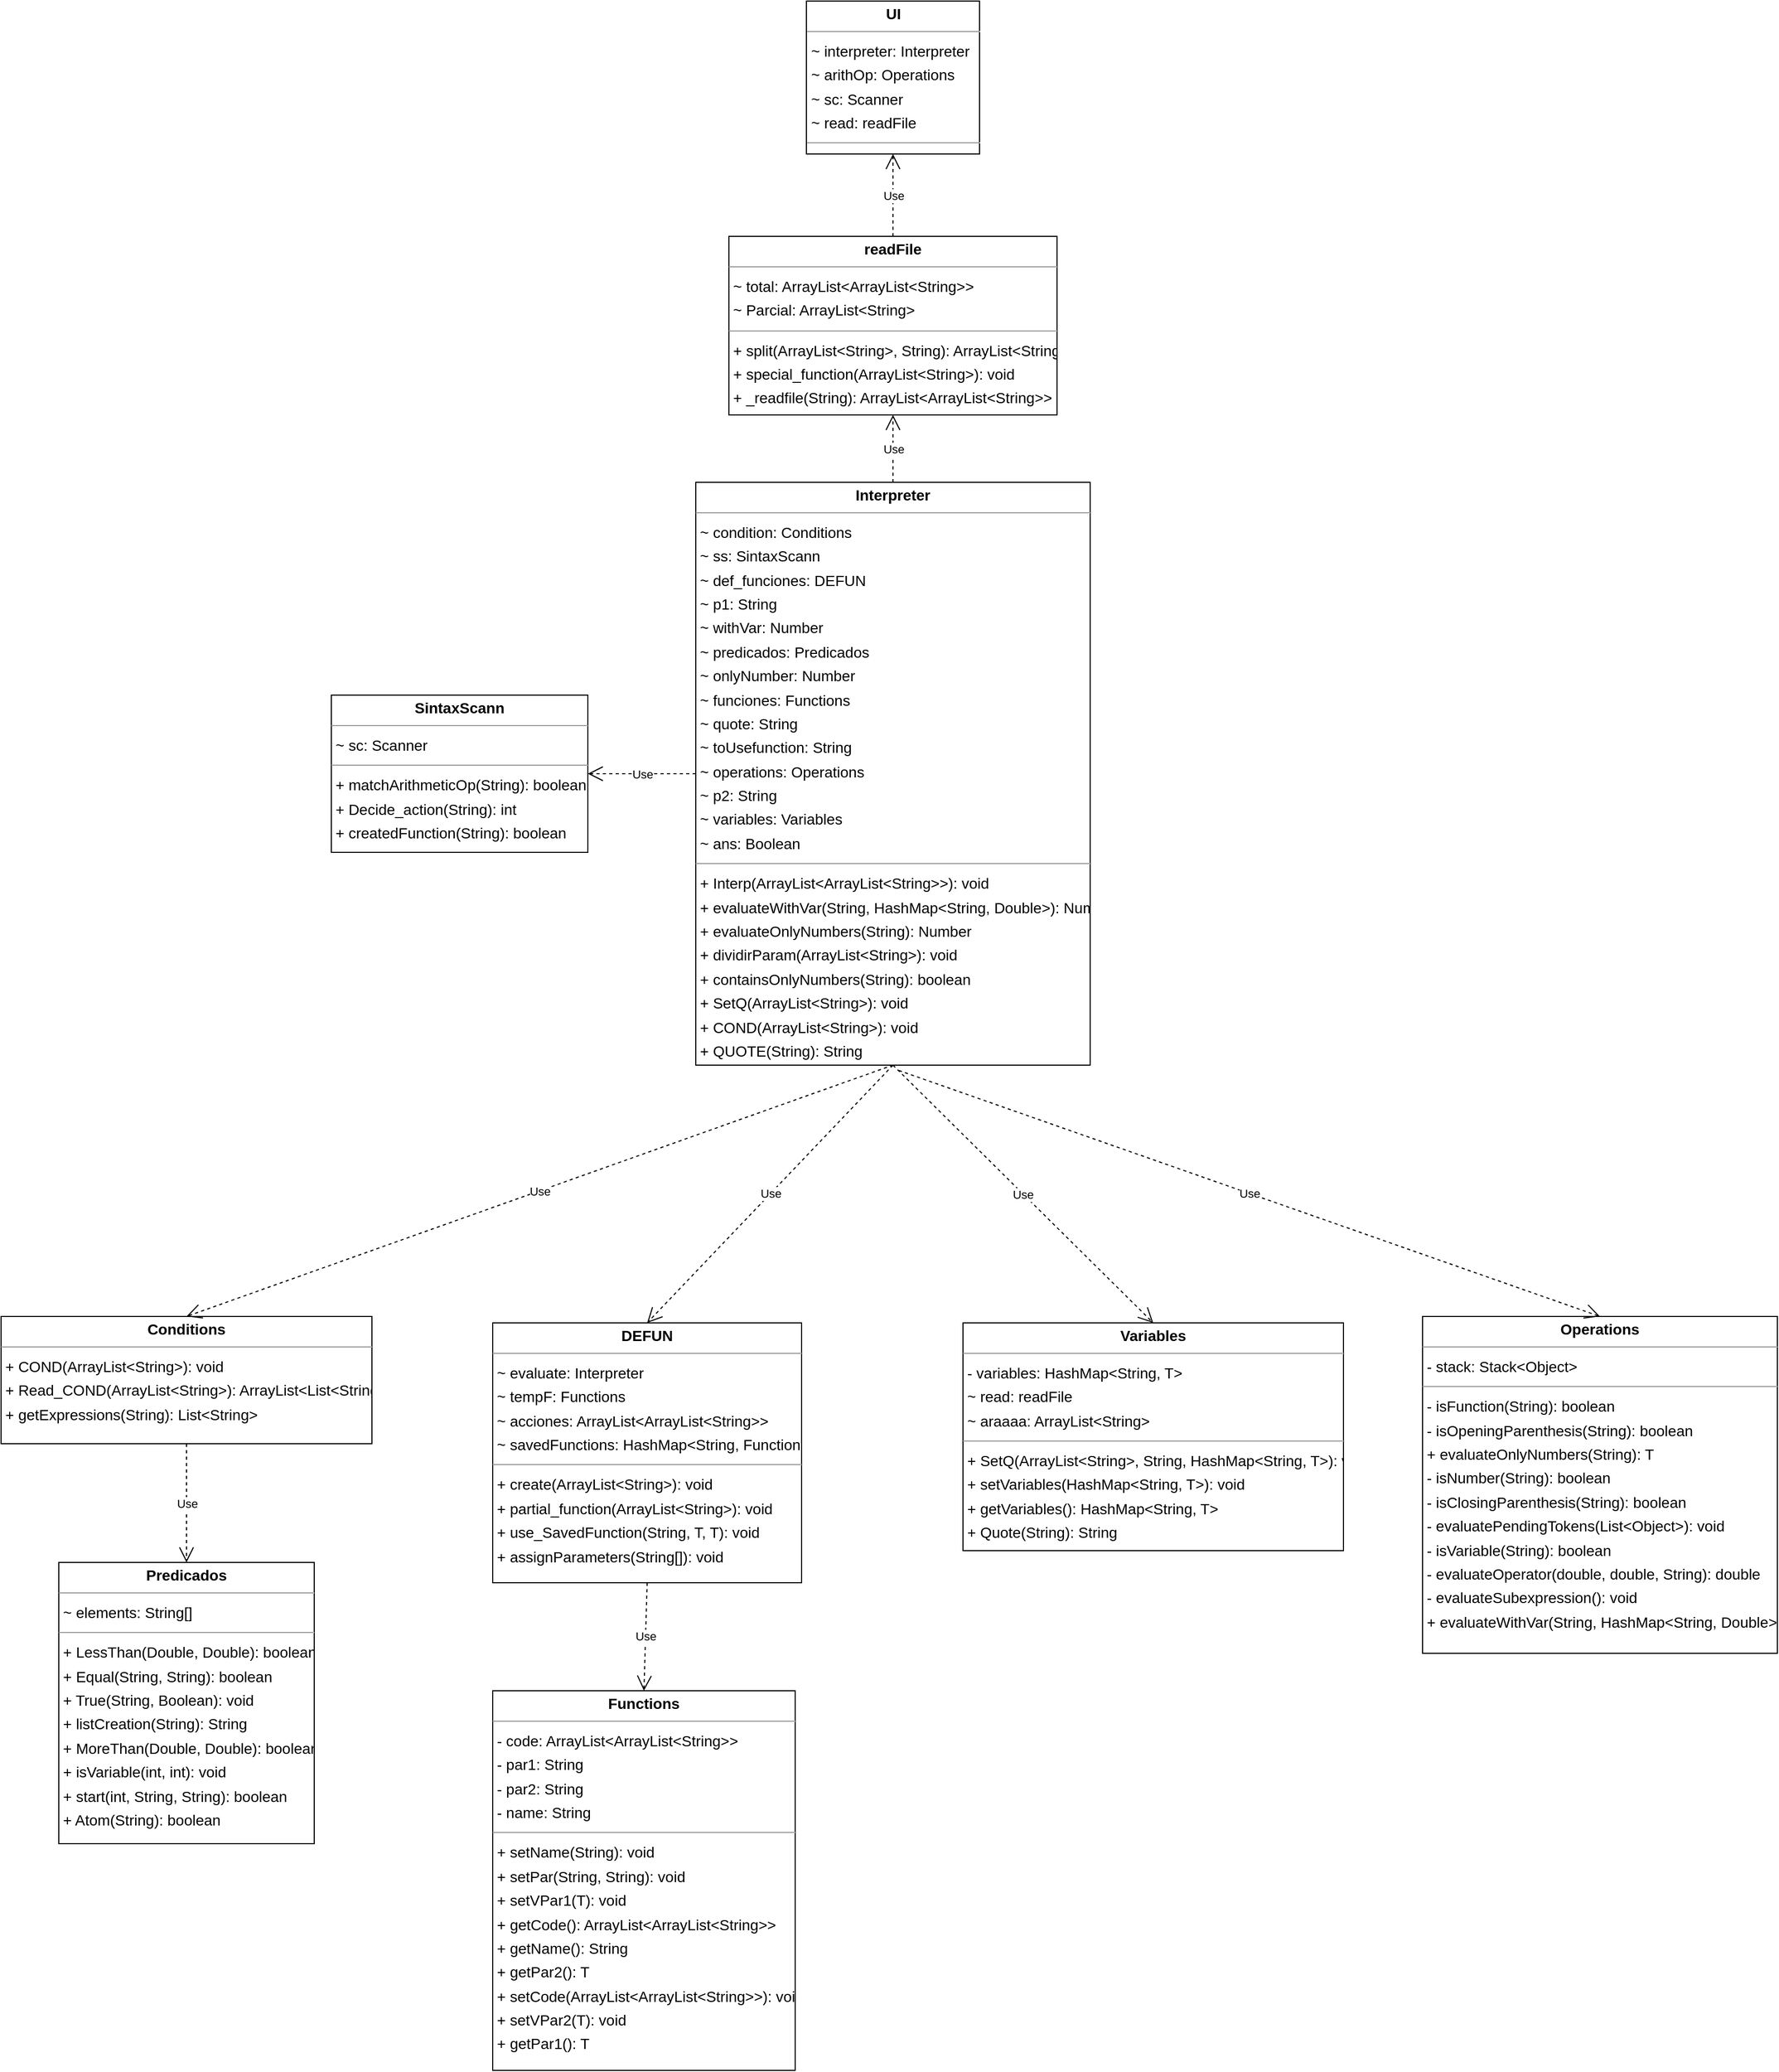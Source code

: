 <mxfile version="20.8.10" type="device"><diagram id="6DAFKA7kdljZ5mzoO8H3" name="Página-1"><mxGraphModel dx="2807" dy="1738" grid="1" gridSize="10" guides="1" tooltips="1" connect="1" arrows="1" fold="1" page="0" pageScale="1" pageWidth="827" pageHeight="1169" background="none" math="0" shadow="0"><root><mxCell id="0"/><mxCell id="1" parent="0"/><mxCell id="node5" value="&lt;p style=&quot;margin:0px;margin-top:4px;text-align:center;&quot;&gt;&lt;b&gt;Conditions&lt;/b&gt;&lt;/p&gt;&lt;hr size=&quot;1&quot;/&gt;&lt;p style=&quot;margin:0 0 0 4px;line-height:1.6;&quot;&gt;+ COND(ArrayList&amp;lt;String&amp;gt;): void&lt;br/&gt;+ Read_COND(ArrayList&amp;lt;String&amp;gt;): ArrayList&amp;lt;List&amp;lt;String&amp;gt;&amp;gt;&lt;br/&gt;+ getExpressions(String): List&amp;lt;String&amp;gt;&lt;/p&gt;" style="verticalAlign=top;align=left;overflow=fill;fontSize=14;fontFamily=Helvetica;html=1;rounded=0;shadow=0;comic=0;labelBackgroundColor=none;strokeWidth=1;" parent="1" vertex="1"><mxGeometry x="-580" y="760" width="347" height="119" as="geometry"/></mxCell><mxCell id="node4" value="&lt;p style=&quot;margin:0px;margin-top:4px;text-align:center;&quot;&gt;&lt;b&gt;DEFUN&lt;/b&gt;&lt;/p&gt;&lt;hr size=&quot;1&quot;/&gt;&lt;p style=&quot;margin:0 0 0 4px;line-height:1.6;&quot;&gt;~ evaluate: Interpreter&lt;br/&gt;~ tempF: Functions&lt;br/&gt;~ acciones: ArrayList&amp;lt;ArrayList&amp;lt;String&amp;gt;&amp;gt;&lt;br/&gt;~ savedFunctions: HashMap&amp;lt;String, Functions&amp;gt;&lt;/p&gt;&lt;hr size=&quot;1&quot;/&gt;&lt;p style=&quot;margin:0 0 0 4px;line-height:1.6;&quot;&gt;+ create(ArrayList&amp;lt;String&amp;gt;): void&lt;br/&gt;+ partial_function(ArrayList&amp;lt;String&amp;gt;): void&lt;br/&gt;+ use_SavedFunction(String, T, T): void&lt;br/&gt;+ assignParameters(String[]): void&lt;/p&gt;" style="verticalAlign=top;align=left;overflow=fill;fontSize=14;fontFamily=Helvetica;html=1;rounded=0;shadow=0;comic=0;labelBackgroundColor=none;strokeWidth=1;" parent="1" vertex="1"><mxGeometry x="-120" y="766" width="289" height="243" as="geometry"/></mxCell><mxCell id="node3" value="&lt;p style=&quot;margin:0px;margin-top:4px;text-align:center;&quot;&gt;&lt;b&gt;Functions&lt;T&gt;&lt;/b&gt;&lt;/p&gt;&lt;hr size=&quot;1&quot;/&gt;&lt;p style=&quot;margin:0 0 0 4px;line-height:1.6;&quot;&gt;- code: ArrayList&amp;lt;ArrayList&amp;lt;String&amp;gt;&amp;gt;&lt;br/&gt;- par1: String&lt;br/&gt;- par2: String&lt;br/&gt;- name: String&lt;/p&gt;&lt;hr size=&quot;1&quot;/&gt;&lt;p style=&quot;margin:0 0 0 4px;line-height:1.6;&quot;&gt;+ setName(String): void&lt;br/&gt;+ setPar(String, String): void&lt;br/&gt;+ setVPar1(T): void&lt;br/&gt;+ getCode(): ArrayList&amp;lt;ArrayList&amp;lt;String&amp;gt;&amp;gt;&lt;br/&gt;+ getName(): String&lt;br/&gt;+ getPar2(): T&lt;br/&gt;+ setCode(ArrayList&amp;lt;ArrayList&amp;lt;String&amp;gt;&amp;gt;): void&lt;br/&gt;+ setVPar2(T): void&lt;br/&gt;+ getPar1(): T&lt;/p&gt;" style="verticalAlign=top;align=left;overflow=fill;fontSize=14;fontFamily=Helvetica;html=1;rounded=0;shadow=0;comic=0;labelBackgroundColor=none;strokeWidth=1;" parent="1" vertex="1"><mxGeometry x="-120" y="1110" width="283" height="355" as="geometry"/></mxCell><mxCell id="node1" value="&lt;p style=&quot;margin:0px;margin-top:4px;text-align:center;&quot;&gt;&lt;b&gt;Interpreter&lt;T&gt;&lt;/b&gt;&lt;/p&gt;&lt;hr size=&quot;1&quot;/&gt;&lt;p style=&quot;margin:0 0 0 4px;line-height:1.6;&quot;&gt;~ condition: Conditions&lt;br/&gt;~ ss: SintaxScann&lt;br/&gt;~ def_funciones: DEFUN&lt;br/&gt;~ p1: String&lt;br/&gt;~ withVar: Number&lt;br/&gt;~ predicados: Predicados&lt;br/&gt;~ onlyNumber: Number&lt;br/&gt;~ funciones: Functions&lt;br/&gt;~ quote: String&lt;br/&gt;~ toUsefunction: String&lt;br/&gt;~ operations: Operations&lt;br/&gt;~ p2: String&lt;br/&gt;~ variables: Variables&lt;br/&gt;~ ans: Boolean&lt;/p&gt;&lt;hr size=&quot;1&quot;/&gt;&lt;p style=&quot;margin:0 0 0 4px;line-height:1.6;&quot;&gt;+ Interp(ArrayList&amp;lt;ArrayList&amp;lt;String&amp;gt;&amp;gt;): void&lt;br/&gt;+ evaluateWithVar(String, HashMap&amp;lt;String, Double&amp;gt;): Number&lt;br/&gt;+ evaluateOnlyNumbers(String): Number&lt;br/&gt;+ dividirParam(ArrayList&amp;lt;String&amp;gt;): void&lt;br/&gt;+ containsOnlyNumbers(String): boolean&lt;br/&gt;+ SetQ(ArrayList&amp;lt;String&amp;gt;): void&lt;br/&gt;+ COND(ArrayList&amp;lt;String&amp;gt;): void&lt;br/&gt;+ QUOTE(String): String&lt;/p&gt;" style="verticalAlign=top;align=left;overflow=fill;fontSize=14;fontFamily=Helvetica;html=1;rounded=0;shadow=0;comic=0;labelBackgroundColor=none;strokeWidth=1;" parent="1" vertex="1"><mxGeometry x="70" y="-20" width="369" height="545" as="geometry"/></mxCell><mxCell id="node9" value="&lt;p style=&quot;margin:0px;margin-top:4px;text-align:center;&quot;&gt;&lt;b&gt;Operations&lt;T&gt;&lt;/b&gt;&lt;/p&gt;&lt;hr size=&quot;1&quot;/&gt;&lt;p style=&quot;margin:0 0 0 4px;line-height:1.6;&quot;&gt;- stack: Stack&amp;lt;Object&amp;gt;&lt;/p&gt;&lt;hr size=&quot;1&quot;/&gt;&lt;p style=&quot;margin:0 0 0 4px;line-height:1.6;&quot;&gt;- isFunction(String): boolean&lt;br/&gt;- isOpeningParenthesis(String): boolean&lt;br/&gt;+ evaluateOnlyNumbers(String): T&lt;br/&gt;- isNumber(String): boolean&lt;br/&gt;- isClosingParenthesis(String): boolean&lt;br/&gt;- evaluatePendingTokens(List&amp;lt;Object&amp;gt;): void&lt;br/&gt;- isVariable(String): boolean&lt;br/&gt;- evaluateOperator(double, double, String): double&lt;br/&gt;- evaluateSubexpression(): void&lt;br/&gt;+ evaluateWithVar(String, HashMap&amp;lt;String, Double&amp;gt;): T&lt;/p&gt;" style="verticalAlign=top;align=left;overflow=fill;fontSize=14;fontFamily=Helvetica;html=1;rounded=0;shadow=0;comic=0;labelBackgroundColor=none;strokeWidth=1;" parent="1" vertex="1"><mxGeometry x="750" y="760" width="332" height="315" as="geometry"/></mxCell><mxCell id="node6" value="&lt;p style=&quot;margin:0px;margin-top:4px;text-align:center;&quot;&gt;&lt;b&gt;Predicados&lt;T&gt;&lt;/b&gt;&lt;/p&gt;&lt;hr size=&quot;1&quot;/&gt;&lt;p style=&quot;margin:0 0 0 4px;line-height:1.6;&quot;&gt;~ elements: String[]&lt;/p&gt;&lt;hr size=&quot;1&quot;/&gt;&lt;p style=&quot;margin:0 0 0 4px;line-height:1.6;&quot;&gt;+ LessThan(Double, Double): boolean&lt;br/&gt;+ Equal(String, String): boolean&lt;br/&gt;+ True(String, Boolean): void&lt;br/&gt;+ listCreation(String): String&lt;br/&gt;+ MoreThan(Double, Double): boolean&lt;br/&gt;+ isVariable(int, int): void&lt;br/&gt;+ start(int, String, String): boolean&lt;br/&gt;+ Atom(String): boolean&lt;/p&gt;" style="verticalAlign=top;align=left;overflow=fill;fontSize=14;fontFamily=Helvetica;html=1;rounded=0;shadow=0;comic=0;labelBackgroundColor=none;strokeWidth=1;" parent="1" vertex="1"><mxGeometry x="-526" y="990" width="239" height="263" as="geometry"/></mxCell><mxCell id="node0" value="&lt;p style=&quot;margin:0px;margin-top:4px;text-align:center;&quot;&gt;&lt;b&gt;SintaxScann&lt;/b&gt;&lt;/p&gt;&lt;hr size=&quot;1&quot;/&gt;&lt;p style=&quot;margin:0 0 0 4px;line-height:1.6;&quot;&gt;~ sc: Scanner&lt;/p&gt;&lt;hr size=&quot;1&quot;/&gt;&lt;p style=&quot;margin:0 0 0 4px;line-height:1.6;&quot;&gt;+ matchArithmeticOp(String): boolean&lt;br/&gt;+ Decide_action(String): int&lt;br/&gt;+ createdFunction(String): boolean&lt;/p&gt;" style="verticalAlign=top;align=left;overflow=fill;fontSize=14;fontFamily=Helvetica;html=1;rounded=0;shadow=0;comic=0;labelBackgroundColor=none;strokeWidth=1;" parent="1" vertex="1"><mxGeometry x="-271" y="179" width="240" height="147" as="geometry"/></mxCell><mxCell id="node2" value="&lt;p style=&quot;margin:0px;margin-top:4px;text-align:center;&quot;&gt;&lt;b&gt;UI&lt;/b&gt;&lt;/p&gt;&lt;hr size=&quot;1&quot;/&gt;&lt;p style=&quot;margin:0 0 0 4px;line-height:1.6;&quot;&gt;~ interpreter: Interpreter&lt;br/&gt;~ arithOp: Operations&lt;br/&gt;~ sc: Scanner&lt;br/&gt;~ read: readFile&lt;/p&gt;&lt;hr size=&quot;1&quot;/&gt;&lt;p style=&quot;margin:0 0 0 4px;line-height:1.6;&quot;&gt;+ main(String[]): void&lt;/p&gt;" style="verticalAlign=top;align=left;overflow=fill;fontSize=14;fontFamily=Helvetica;html=1;rounded=0;shadow=0;comic=0;labelBackgroundColor=none;strokeWidth=1;" parent="1" vertex="1"><mxGeometry x="173.5" y="-470" width="162" height="143" as="geometry"/></mxCell><mxCell id="node7" value="&lt;p style=&quot;margin:0px;margin-top:4px;text-align:center;&quot;&gt;&lt;b&gt;Variables&lt;T&gt;&lt;/b&gt;&lt;/p&gt;&lt;hr size=&quot;1&quot;/&gt;&lt;p style=&quot;margin:0 0 0 4px;line-height:1.6;&quot;&gt;- variables: HashMap&amp;lt;String, T&amp;gt;&lt;br/&gt;~ read: readFile&lt;br/&gt;~ araaaa: ArrayList&amp;lt;String&amp;gt;&lt;/p&gt;&lt;hr size=&quot;1&quot;/&gt;&lt;p style=&quot;margin:0 0 0 4px;line-height:1.6;&quot;&gt;+ SetQ(ArrayList&amp;lt;String&amp;gt;, String, HashMap&amp;lt;String, T&amp;gt;): void&lt;br/&gt;+ setVariables(HashMap&amp;lt;String, T&amp;gt;): void&lt;br/&gt;+ getVariables(): HashMap&amp;lt;String, T&amp;gt;&lt;br/&gt;+ Quote(String): String&lt;/p&gt;" style="verticalAlign=top;align=left;overflow=fill;fontSize=14;fontFamily=Helvetica;html=1;rounded=0;shadow=0;comic=0;labelBackgroundColor=none;strokeWidth=1;" parent="1" vertex="1"><mxGeometry x="320" y="766" width="356" height="213" as="geometry"/></mxCell><mxCell id="node8" value="&lt;p style=&quot;margin:0px;margin-top:4px;text-align:center;&quot;&gt;&lt;b&gt;readFile&lt;/b&gt;&lt;/p&gt;&lt;hr size=&quot;1&quot;/&gt;&lt;p style=&quot;margin:0 0 0 4px;line-height:1.6;&quot;&gt;~ total: ArrayList&amp;lt;ArrayList&amp;lt;String&amp;gt;&amp;gt;&lt;br/&gt;~ Parcial: ArrayList&amp;lt;String&amp;gt;&lt;/p&gt;&lt;hr size=&quot;1&quot;/&gt;&lt;p style=&quot;margin:0 0 0 4px;line-height:1.6;&quot;&gt;+ split(ArrayList&amp;lt;String&amp;gt;, String): ArrayList&amp;lt;String&amp;gt;&lt;br/&gt;+ special_function(ArrayList&amp;lt;String&amp;gt;): void&lt;br/&gt;+ _readfile(String): ArrayList&amp;lt;ArrayList&amp;lt;String&amp;gt;&amp;gt;&lt;/p&gt;" style="verticalAlign=top;align=left;overflow=fill;fontSize=14;fontFamily=Helvetica;html=1;rounded=0;shadow=0;comic=0;labelBackgroundColor=none;strokeWidth=1;" parent="1" vertex="1"><mxGeometry x="101" y="-250" width="307" height="167" as="geometry"/></mxCell><mxCell id="EFRlgLuEQ_DW2MMHQjl4-2" value="Use" style="endArrow=open;endSize=12;dashed=1;html=1;rounded=0;entryX=1;entryY=0.5;entryDx=0;entryDy=0;exitX=0;exitY=0.5;exitDx=0;exitDy=0;" edge="1" parent="1" source="node1" target="node0"><mxGeometry width="160" relative="1" as="geometry"><mxPoint x="220" y="170" as="sourcePoint"/><mxPoint x="380" y="170" as="targetPoint"/></mxGeometry></mxCell><mxCell id="EFRlgLuEQ_DW2MMHQjl4-5" value="Use" style="endArrow=open;endSize=12;dashed=1;html=1;rounded=0;exitX=0.5;exitY=0;exitDx=0;exitDy=0;entryX=0.5;entryY=1;entryDx=0;entryDy=0;" edge="1" parent="1" source="node1" target="node8"><mxGeometry width="160" relative="1" as="geometry"><mxPoint x="230" y="30" as="sourcePoint"/><mxPoint x="610" y="-170" as="targetPoint"/></mxGeometry></mxCell><mxCell id="EFRlgLuEQ_DW2MMHQjl4-6" value="Use" style="endArrow=open;endSize=12;dashed=1;html=1;rounded=0;exitX=0.5;exitY=0;exitDx=0;exitDy=0;" edge="1" parent="1" source="node8" target="node2"><mxGeometry width="160" relative="1" as="geometry"><mxPoint x="230" y="30" as="sourcePoint"/><mxPoint x="560" y="-410" as="targetPoint"/></mxGeometry></mxCell><mxCell id="EFRlgLuEQ_DW2MMHQjl4-7" value="Use" style="endArrow=open;endSize=12;dashed=1;html=1;rounded=0;exitX=0.5;exitY=1;exitDx=0;exitDy=0;entryX=0.5;entryY=0;entryDx=0;entryDy=0;" edge="1" parent="1" source="node1" target="node5"><mxGeometry width="160" relative="1" as="geometry"><mxPoint x="270" y="630" as="sourcePoint"/><mxPoint x="430" y="630" as="targetPoint"/></mxGeometry></mxCell><mxCell id="EFRlgLuEQ_DW2MMHQjl4-8" value="Use" style="endArrow=open;endSize=12;dashed=1;html=1;rounded=0;exitX=0.5;exitY=1;exitDx=0;exitDy=0;entryX=0.5;entryY=0;entryDx=0;entryDy=0;" edge="1" parent="1" source="node1" target="node4"><mxGeometry width="160" relative="1" as="geometry"><mxPoint x="264.5" y="535" as="sourcePoint"/><mxPoint x="-376.5" y="604" as="targetPoint"/></mxGeometry></mxCell><mxCell id="EFRlgLuEQ_DW2MMHQjl4-9" value="Use" style="endArrow=open;endSize=12;dashed=1;html=1;rounded=0;exitX=0.5;exitY=1;exitDx=0;exitDy=0;entryX=0.5;entryY=0;entryDx=0;entryDy=0;" edge="1" parent="1" source="node1" target="node7"><mxGeometry width="160" relative="1" as="geometry"><mxPoint x="264.5" y="535" as="sourcePoint"/><mxPoint x="54.5" y="610" as="targetPoint"/></mxGeometry></mxCell><mxCell id="EFRlgLuEQ_DW2MMHQjl4-10" value="Use" style="endArrow=open;endSize=12;dashed=1;html=1;rounded=0;entryX=0.5;entryY=0;entryDx=0;entryDy=0;" edge="1" parent="1" target="node9"><mxGeometry width="160" relative="1" as="geometry"><mxPoint x="260" y="530" as="sourcePoint"/><mxPoint x="528" y="610" as="targetPoint"/></mxGeometry></mxCell><mxCell id="EFRlgLuEQ_DW2MMHQjl4-11" value="Use" style="endArrow=open;endSize=12;dashed=1;html=1;rounded=0;exitX=0.5;exitY=1;exitDx=0;exitDy=0;entryX=0.5;entryY=0;entryDx=0;entryDy=0;" edge="1" parent="1" source="node4" target="node3"><mxGeometry width="160" relative="1" as="geometry"><mxPoint x="264.5" y="535" as="sourcePoint"/><mxPoint x="34.5" y="776" as="targetPoint"/></mxGeometry></mxCell><mxCell id="EFRlgLuEQ_DW2MMHQjl4-12" value="Use" style="endArrow=open;endSize=12;dashed=1;html=1;rounded=0;exitX=0.5;exitY=1;exitDx=0;exitDy=0;entryX=0.5;entryY=0;entryDx=0;entryDy=0;" edge="1" parent="1" source="node5" target="node6"><mxGeometry width="160" relative="1" as="geometry"><mxPoint x="264.5" y="535" as="sourcePoint"/><mxPoint x="-396.5" y="770" as="targetPoint"/></mxGeometry></mxCell></root></mxGraphModel></diagram></mxfile>